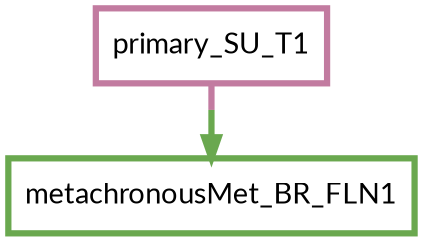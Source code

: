 digraph  {
dpi=600;size=3.5;
metachronousMet_BR_FLN1 [color="#6aa84fff", fillcolor=white, fontname=Lato, penwidth="3.0", shape=box];
primary_SU_T1 [color="#c27ba0ff", fillcolor=white, fontname=Lato, penwidth="3.0", shape=box];
primary_SU_T1 -> metachronousMet_BR_FLN1  [color="#c27ba0ff;0.5:#6aa84fff", key=0, penwidth=3];
}
